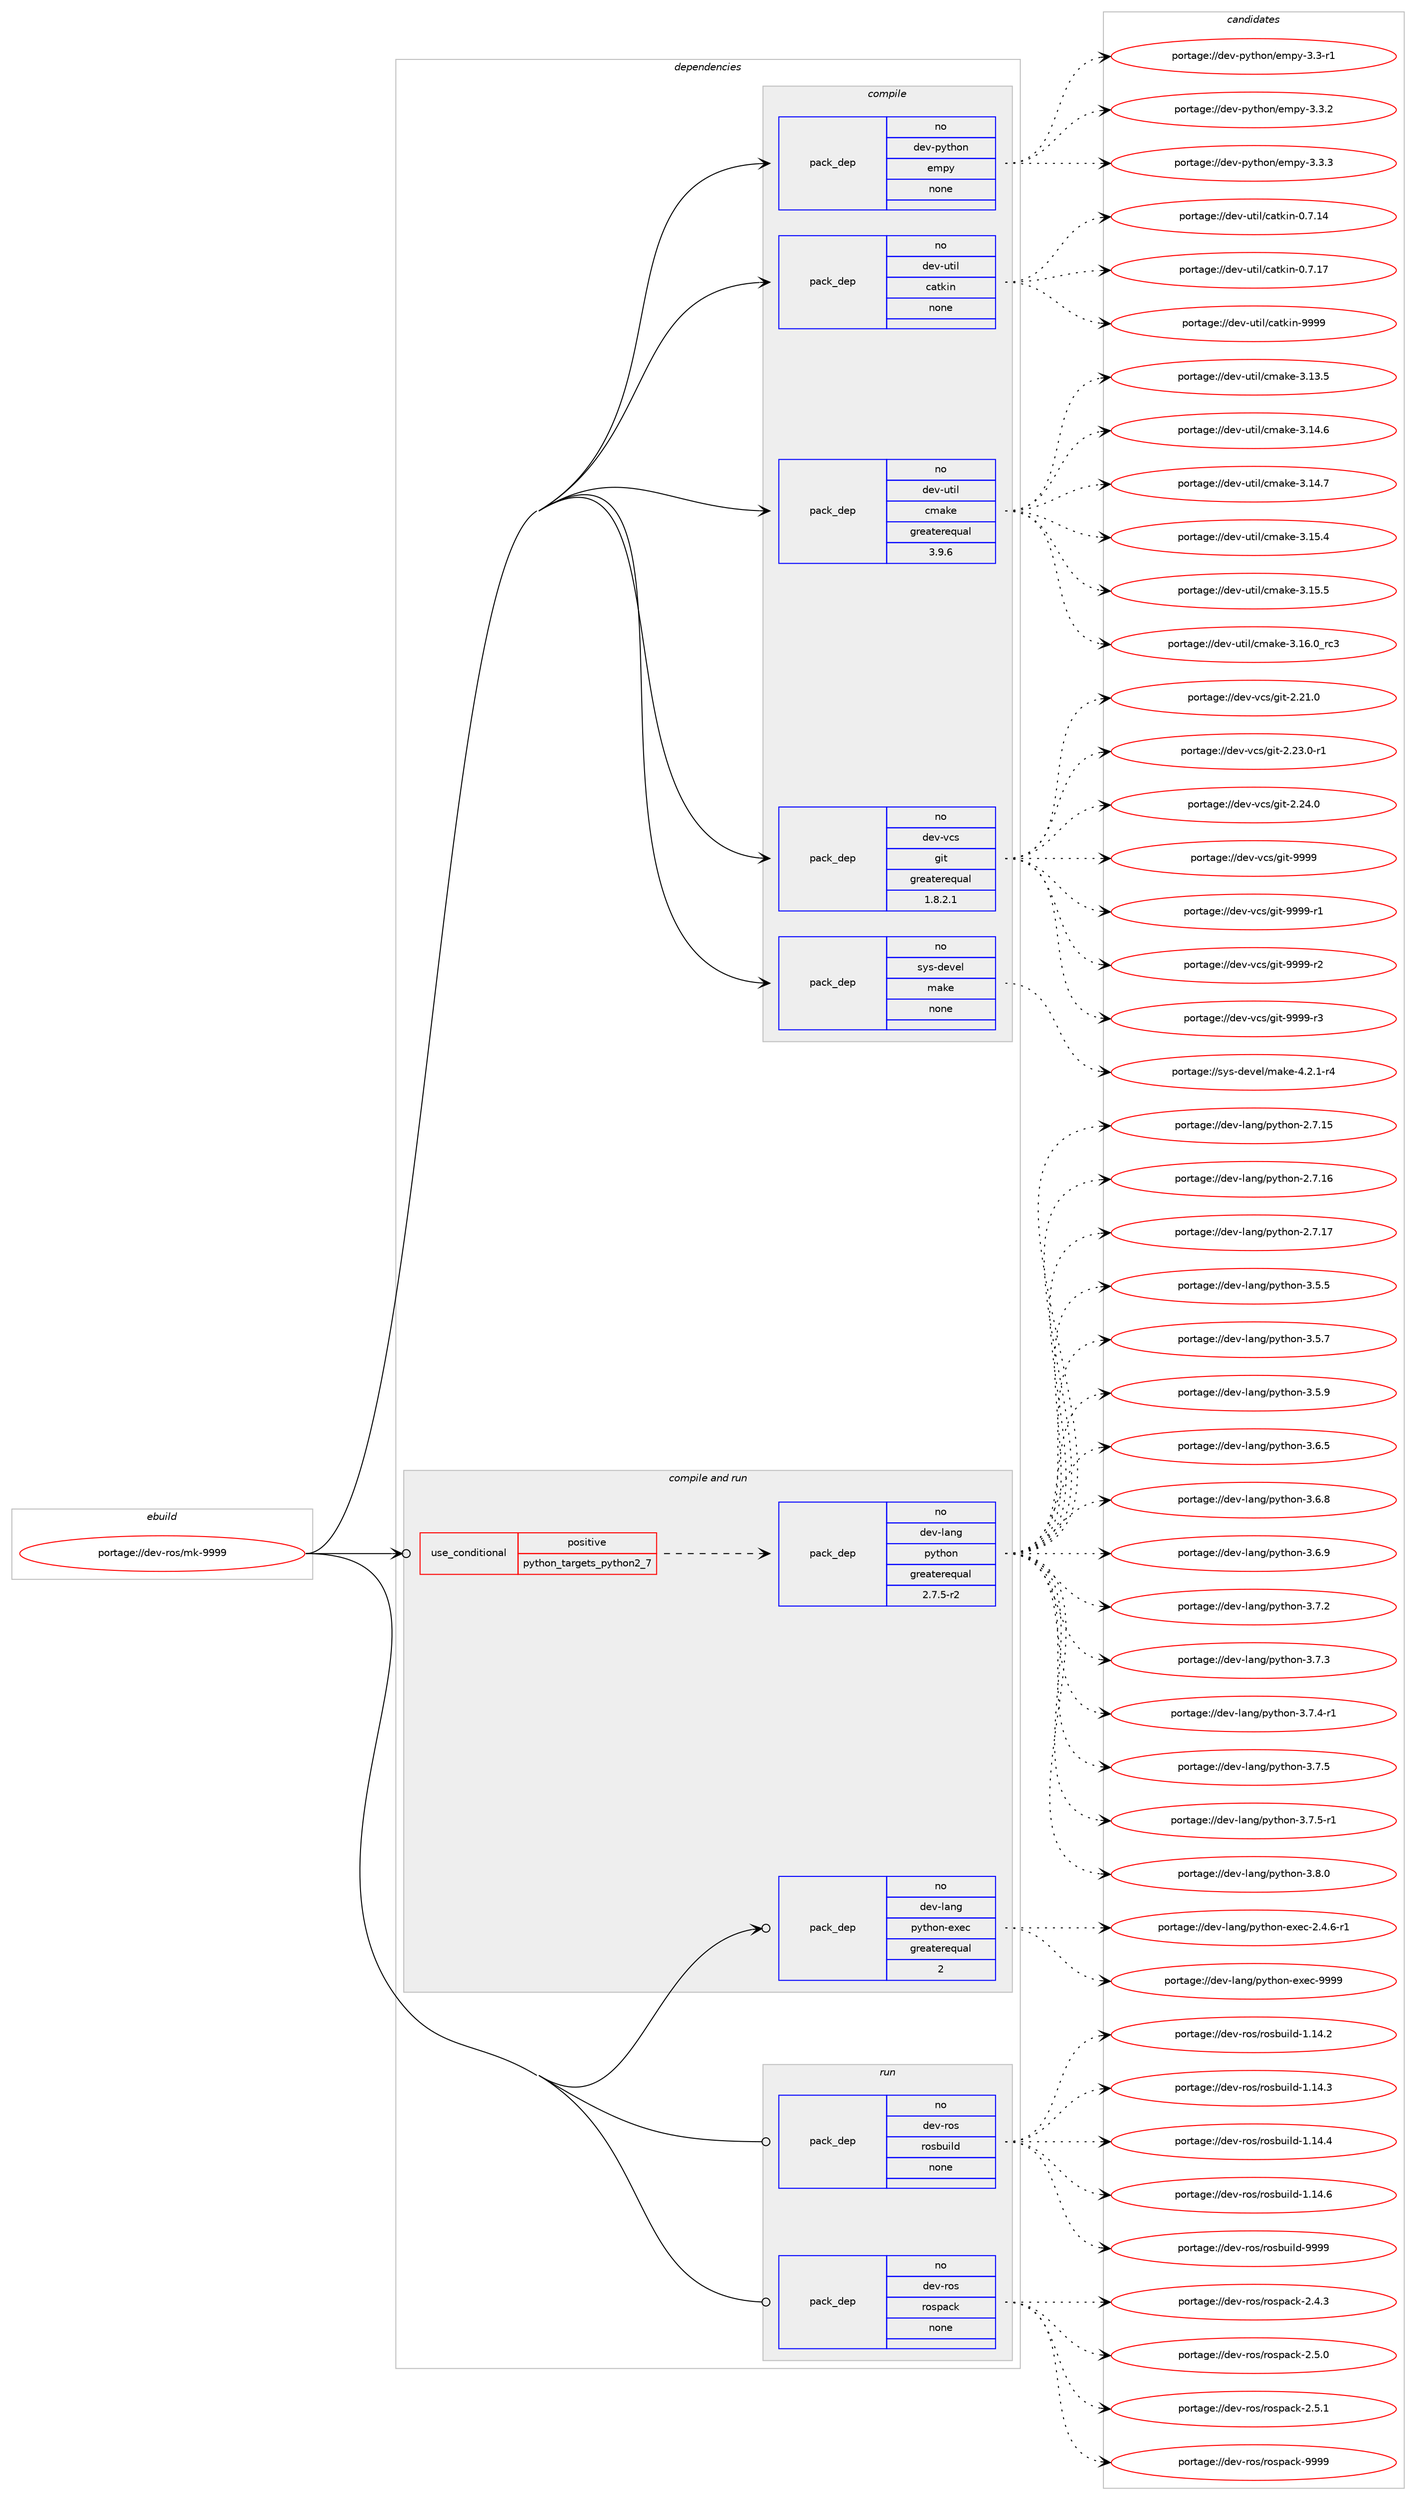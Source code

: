 digraph prolog {

# *************
# Graph options
# *************

newrank=true;
concentrate=true;
compound=true;
graph [rankdir=LR,fontname=Helvetica,fontsize=10,ranksep=1.5];#, ranksep=2.5, nodesep=0.2];
edge  [arrowhead=vee];
node  [fontname=Helvetica,fontsize=10];

# **********
# The ebuild
# **********

subgraph cluster_leftcol {
color=gray;
rank=same;
label=<<i>ebuild</i>>;
id [label="portage://dev-ros/mk-9999", color=red, width=4, href="../dev-ros/mk-9999.svg"];
}

# ****************
# The dependencies
# ****************

subgraph cluster_midcol {
color=gray;
label=<<i>dependencies</i>>;
subgraph cluster_compile {
fillcolor="#eeeeee";
style=filled;
label=<<i>compile</i>>;
subgraph pack144590 {
dependency191118 [label=<<TABLE BORDER="0" CELLBORDER="1" CELLSPACING="0" CELLPADDING="4" WIDTH="220"><TR><TD ROWSPAN="6" CELLPADDING="30">pack_dep</TD></TR><TR><TD WIDTH="110">no</TD></TR><TR><TD>dev-python</TD></TR><TR><TD>empy</TD></TR><TR><TD>none</TD></TR><TR><TD></TD></TR></TABLE>>, shape=none, color=blue];
}
id:e -> dependency191118:w [weight=20,style="solid",arrowhead="vee"];
subgraph pack144591 {
dependency191119 [label=<<TABLE BORDER="0" CELLBORDER="1" CELLSPACING="0" CELLPADDING="4" WIDTH="220"><TR><TD ROWSPAN="6" CELLPADDING="30">pack_dep</TD></TR><TR><TD WIDTH="110">no</TD></TR><TR><TD>dev-util</TD></TR><TR><TD>catkin</TD></TR><TR><TD>none</TD></TR><TR><TD></TD></TR></TABLE>>, shape=none, color=blue];
}
id:e -> dependency191119:w [weight=20,style="solid",arrowhead="vee"];
subgraph pack144592 {
dependency191120 [label=<<TABLE BORDER="0" CELLBORDER="1" CELLSPACING="0" CELLPADDING="4" WIDTH="220"><TR><TD ROWSPAN="6" CELLPADDING="30">pack_dep</TD></TR><TR><TD WIDTH="110">no</TD></TR><TR><TD>dev-util</TD></TR><TR><TD>cmake</TD></TR><TR><TD>greaterequal</TD></TR><TR><TD>3.9.6</TD></TR></TABLE>>, shape=none, color=blue];
}
id:e -> dependency191120:w [weight=20,style="solid",arrowhead="vee"];
subgraph pack144593 {
dependency191121 [label=<<TABLE BORDER="0" CELLBORDER="1" CELLSPACING="0" CELLPADDING="4" WIDTH="220"><TR><TD ROWSPAN="6" CELLPADDING="30">pack_dep</TD></TR><TR><TD WIDTH="110">no</TD></TR><TR><TD>dev-vcs</TD></TR><TR><TD>git</TD></TR><TR><TD>greaterequal</TD></TR><TR><TD>1.8.2.1</TD></TR></TABLE>>, shape=none, color=blue];
}
id:e -> dependency191121:w [weight=20,style="solid",arrowhead="vee"];
subgraph pack144594 {
dependency191122 [label=<<TABLE BORDER="0" CELLBORDER="1" CELLSPACING="0" CELLPADDING="4" WIDTH="220"><TR><TD ROWSPAN="6" CELLPADDING="30">pack_dep</TD></TR><TR><TD WIDTH="110">no</TD></TR><TR><TD>sys-devel</TD></TR><TR><TD>make</TD></TR><TR><TD>none</TD></TR><TR><TD></TD></TR></TABLE>>, shape=none, color=blue];
}
id:e -> dependency191122:w [weight=20,style="solid",arrowhead="vee"];
}
subgraph cluster_compileandrun {
fillcolor="#eeeeee";
style=filled;
label=<<i>compile and run</i>>;
subgraph cond43100 {
dependency191123 [label=<<TABLE BORDER="0" CELLBORDER="1" CELLSPACING="0" CELLPADDING="4"><TR><TD ROWSPAN="3" CELLPADDING="10">use_conditional</TD></TR><TR><TD>positive</TD></TR><TR><TD>python_targets_python2_7</TD></TR></TABLE>>, shape=none, color=red];
subgraph pack144595 {
dependency191124 [label=<<TABLE BORDER="0" CELLBORDER="1" CELLSPACING="0" CELLPADDING="4" WIDTH="220"><TR><TD ROWSPAN="6" CELLPADDING="30">pack_dep</TD></TR><TR><TD WIDTH="110">no</TD></TR><TR><TD>dev-lang</TD></TR><TR><TD>python</TD></TR><TR><TD>greaterequal</TD></TR><TR><TD>2.7.5-r2</TD></TR></TABLE>>, shape=none, color=blue];
}
dependency191123:e -> dependency191124:w [weight=20,style="dashed",arrowhead="vee"];
}
id:e -> dependency191123:w [weight=20,style="solid",arrowhead="odotvee"];
subgraph pack144596 {
dependency191125 [label=<<TABLE BORDER="0" CELLBORDER="1" CELLSPACING="0" CELLPADDING="4" WIDTH="220"><TR><TD ROWSPAN="6" CELLPADDING="30">pack_dep</TD></TR><TR><TD WIDTH="110">no</TD></TR><TR><TD>dev-lang</TD></TR><TR><TD>python-exec</TD></TR><TR><TD>greaterequal</TD></TR><TR><TD>2</TD></TR></TABLE>>, shape=none, color=blue];
}
id:e -> dependency191125:w [weight=20,style="solid",arrowhead="odotvee"];
}
subgraph cluster_run {
fillcolor="#eeeeee";
style=filled;
label=<<i>run</i>>;
subgraph pack144597 {
dependency191126 [label=<<TABLE BORDER="0" CELLBORDER="1" CELLSPACING="0" CELLPADDING="4" WIDTH="220"><TR><TD ROWSPAN="6" CELLPADDING="30">pack_dep</TD></TR><TR><TD WIDTH="110">no</TD></TR><TR><TD>dev-ros</TD></TR><TR><TD>rosbuild</TD></TR><TR><TD>none</TD></TR><TR><TD></TD></TR></TABLE>>, shape=none, color=blue];
}
id:e -> dependency191126:w [weight=20,style="solid",arrowhead="odot"];
subgraph pack144598 {
dependency191127 [label=<<TABLE BORDER="0" CELLBORDER="1" CELLSPACING="0" CELLPADDING="4" WIDTH="220"><TR><TD ROWSPAN="6" CELLPADDING="30">pack_dep</TD></TR><TR><TD WIDTH="110">no</TD></TR><TR><TD>dev-ros</TD></TR><TR><TD>rospack</TD></TR><TR><TD>none</TD></TR><TR><TD></TD></TR></TABLE>>, shape=none, color=blue];
}
id:e -> dependency191127:w [weight=20,style="solid",arrowhead="odot"];
}
}

# **************
# The candidates
# **************

subgraph cluster_choices {
rank=same;
color=gray;
label=<<i>candidates</i>>;

subgraph choice144590 {
color=black;
nodesep=1;
choiceportage1001011184511212111610411111047101109112121455146514511449 [label="portage://dev-python/empy-3.3-r1", color=red, width=4,href="../dev-python/empy-3.3-r1.svg"];
choiceportage1001011184511212111610411111047101109112121455146514650 [label="portage://dev-python/empy-3.3.2", color=red, width=4,href="../dev-python/empy-3.3.2.svg"];
choiceportage1001011184511212111610411111047101109112121455146514651 [label="portage://dev-python/empy-3.3.3", color=red, width=4,href="../dev-python/empy-3.3.3.svg"];
dependency191118:e -> choiceportage1001011184511212111610411111047101109112121455146514511449:w [style=dotted,weight="100"];
dependency191118:e -> choiceportage1001011184511212111610411111047101109112121455146514650:w [style=dotted,weight="100"];
dependency191118:e -> choiceportage1001011184511212111610411111047101109112121455146514651:w [style=dotted,weight="100"];
}
subgraph choice144591 {
color=black;
nodesep=1;
choiceportage1001011184511711610510847999711610710511045484655464952 [label="portage://dev-util/catkin-0.7.14", color=red, width=4,href="../dev-util/catkin-0.7.14.svg"];
choiceportage1001011184511711610510847999711610710511045484655464955 [label="portage://dev-util/catkin-0.7.17", color=red, width=4,href="../dev-util/catkin-0.7.17.svg"];
choiceportage100101118451171161051084799971161071051104557575757 [label="portage://dev-util/catkin-9999", color=red, width=4,href="../dev-util/catkin-9999.svg"];
dependency191119:e -> choiceportage1001011184511711610510847999711610710511045484655464952:w [style=dotted,weight="100"];
dependency191119:e -> choiceportage1001011184511711610510847999711610710511045484655464955:w [style=dotted,weight="100"];
dependency191119:e -> choiceportage100101118451171161051084799971161071051104557575757:w [style=dotted,weight="100"];
}
subgraph choice144592 {
color=black;
nodesep=1;
choiceportage1001011184511711610510847991099710710145514649514653 [label="portage://dev-util/cmake-3.13.5", color=red, width=4,href="../dev-util/cmake-3.13.5.svg"];
choiceportage1001011184511711610510847991099710710145514649524654 [label="portage://dev-util/cmake-3.14.6", color=red, width=4,href="../dev-util/cmake-3.14.6.svg"];
choiceportage1001011184511711610510847991099710710145514649524655 [label="portage://dev-util/cmake-3.14.7", color=red, width=4,href="../dev-util/cmake-3.14.7.svg"];
choiceportage1001011184511711610510847991099710710145514649534652 [label="portage://dev-util/cmake-3.15.4", color=red, width=4,href="../dev-util/cmake-3.15.4.svg"];
choiceportage1001011184511711610510847991099710710145514649534653 [label="portage://dev-util/cmake-3.15.5", color=red, width=4,href="../dev-util/cmake-3.15.5.svg"];
choiceportage1001011184511711610510847991099710710145514649544648951149951 [label="portage://dev-util/cmake-3.16.0_rc3", color=red, width=4,href="../dev-util/cmake-3.16.0_rc3.svg"];
dependency191120:e -> choiceportage1001011184511711610510847991099710710145514649514653:w [style=dotted,weight="100"];
dependency191120:e -> choiceportage1001011184511711610510847991099710710145514649524654:w [style=dotted,weight="100"];
dependency191120:e -> choiceportage1001011184511711610510847991099710710145514649524655:w [style=dotted,weight="100"];
dependency191120:e -> choiceportage1001011184511711610510847991099710710145514649534652:w [style=dotted,weight="100"];
dependency191120:e -> choiceportage1001011184511711610510847991099710710145514649534653:w [style=dotted,weight="100"];
dependency191120:e -> choiceportage1001011184511711610510847991099710710145514649544648951149951:w [style=dotted,weight="100"];
}
subgraph choice144593 {
color=black;
nodesep=1;
choiceportage10010111845118991154710310511645504650494648 [label="portage://dev-vcs/git-2.21.0", color=red, width=4,href="../dev-vcs/git-2.21.0.svg"];
choiceportage100101118451189911547103105116455046505146484511449 [label="portage://dev-vcs/git-2.23.0-r1", color=red, width=4,href="../dev-vcs/git-2.23.0-r1.svg"];
choiceportage10010111845118991154710310511645504650524648 [label="portage://dev-vcs/git-2.24.0", color=red, width=4,href="../dev-vcs/git-2.24.0.svg"];
choiceportage1001011184511899115471031051164557575757 [label="portage://dev-vcs/git-9999", color=red, width=4,href="../dev-vcs/git-9999.svg"];
choiceportage10010111845118991154710310511645575757574511449 [label="portage://dev-vcs/git-9999-r1", color=red, width=4,href="../dev-vcs/git-9999-r1.svg"];
choiceportage10010111845118991154710310511645575757574511450 [label="portage://dev-vcs/git-9999-r2", color=red, width=4,href="../dev-vcs/git-9999-r2.svg"];
choiceportage10010111845118991154710310511645575757574511451 [label="portage://dev-vcs/git-9999-r3", color=red, width=4,href="../dev-vcs/git-9999-r3.svg"];
dependency191121:e -> choiceportage10010111845118991154710310511645504650494648:w [style=dotted,weight="100"];
dependency191121:e -> choiceportage100101118451189911547103105116455046505146484511449:w [style=dotted,weight="100"];
dependency191121:e -> choiceportage10010111845118991154710310511645504650524648:w [style=dotted,weight="100"];
dependency191121:e -> choiceportage1001011184511899115471031051164557575757:w [style=dotted,weight="100"];
dependency191121:e -> choiceportage10010111845118991154710310511645575757574511449:w [style=dotted,weight="100"];
dependency191121:e -> choiceportage10010111845118991154710310511645575757574511450:w [style=dotted,weight="100"];
dependency191121:e -> choiceportage10010111845118991154710310511645575757574511451:w [style=dotted,weight="100"];
}
subgraph choice144594 {
color=black;
nodesep=1;
choiceportage1151211154510010111810110847109971071014552465046494511452 [label="portage://sys-devel/make-4.2.1-r4", color=red, width=4,href="../sys-devel/make-4.2.1-r4.svg"];
dependency191122:e -> choiceportage1151211154510010111810110847109971071014552465046494511452:w [style=dotted,weight="100"];
}
subgraph choice144595 {
color=black;
nodesep=1;
choiceportage10010111845108971101034711212111610411111045504655464953 [label="portage://dev-lang/python-2.7.15", color=red, width=4,href="../dev-lang/python-2.7.15.svg"];
choiceportage10010111845108971101034711212111610411111045504655464954 [label="portage://dev-lang/python-2.7.16", color=red, width=4,href="../dev-lang/python-2.7.16.svg"];
choiceportage10010111845108971101034711212111610411111045504655464955 [label="portage://dev-lang/python-2.7.17", color=red, width=4,href="../dev-lang/python-2.7.17.svg"];
choiceportage100101118451089711010347112121116104111110455146534653 [label="portage://dev-lang/python-3.5.5", color=red, width=4,href="../dev-lang/python-3.5.5.svg"];
choiceportage100101118451089711010347112121116104111110455146534655 [label="portage://dev-lang/python-3.5.7", color=red, width=4,href="../dev-lang/python-3.5.7.svg"];
choiceportage100101118451089711010347112121116104111110455146534657 [label="portage://dev-lang/python-3.5.9", color=red, width=4,href="../dev-lang/python-3.5.9.svg"];
choiceportage100101118451089711010347112121116104111110455146544653 [label="portage://dev-lang/python-3.6.5", color=red, width=4,href="../dev-lang/python-3.6.5.svg"];
choiceportage100101118451089711010347112121116104111110455146544656 [label="portage://dev-lang/python-3.6.8", color=red, width=4,href="../dev-lang/python-3.6.8.svg"];
choiceportage100101118451089711010347112121116104111110455146544657 [label="portage://dev-lang/python-3.6.9", color=red, width=4,href="../dev-lang/python-3.6.9.svg"];
choiceportage100101118451089711010347112121116104111110455146554650 [label="portage://dev-lang/python-3.7.2", color=red, width=4,href="../dev-lang/python-3.7.2.svg"];
choiceportage100101118451089711010347112121116104111110455146554651 [label="portage://dev-lang/python-3.7.3", color=red, width=4,href="../dev-lang/python-3.7.3.svg"];
choiceportage1001011184510897110103471121211161041111104551465546524511449 [label="portage://dev-lang/python-3.7.4-r1", color=red, width=4,href="../dev-lang/python-3.7.4-r1.svg"];
choiceportage100101118451089711010347112121116104111110455146554653 [label="portage://dev-lang/python-3.7.5", color=red, width=4,href="../dev-lang/python-3.7.5.svg"];
choiceportage1001011184510897110103471121211161041111104551465546534511449 [label="portage://dev-lang/python-3.7.5-r1", color=red, width=4,href="../dev-lang/python-3.7.5-r1.svg"];
choiceportage100101118451089711010347112121116104111110455146564648 [label="portage://dev-lang/python-3.8.0", color=red, width=4,href="../dev-lang/python-3.8.0.svg"];
dependency191124:e -> choiceportage10010111845108971101034711212111610411111045504655464953:w [style=dotted,weight="100"];
dependency191124:e -> choiceportage10010111845108971101034711212111610411111045504655464954:w [style=dotted,weight="100"];
dependency191124:e -> choiceportage10010111845108971101034711212111610411111045504655464955:w [style=dotted,weight="100"];
dependency191124:e -> choiceportage100101118451089711010347112121116104111110455146534653:w [style=dotted,weight="100"];
dependency191124:e -> choiceportage100101118451089711010347112121116104111110455146534655:w [style=dotted,weight="100"];
dependency191124:e -> choiceportage100101118451089711010347112121116104111110455146534657:w [style=dotted,weight="100"];
dependency191124:e -> choiceportage100101118451089711010347112121116104111110455146544653:w [style=dotted,weight="100"];
dependency191124:e -> choiceportage100101118451089711010347112121116104111110455146544656:w [style=dotted,weight="100"];
dependency191124:e -> choiceportage100101118451089711010347112121116104111110455146544657:w [style=dotted,weight="100"];
dependency191124:e -> choiceportage100101118451089711010347112121116104111110455146554650:w [style=dotted,weight="100"];
dependency191124:e -> choiceportage100101118451089711010347112121116104111110455146554651:w [style=dotted,weight="100"];
dependency191124:e -> choiceportage1001011184510897110103471121211161041111104551465546524511449:w [style=dotted,weight="100"];
dependency191124:e -> choiceportage100101118451089711010347112121116104111110455146554653:w [style=dotted,weight="100"];
dependency191124:e -> choiceportage1001011184510897110103471121211161041111104551465546534511449:w [style=dotted,weight="100"];
dependency191124:e -> choiceportage100101118451089711010347112121116104111110455146564648:w [style=dotted,weight="100"];
}
subgraph choice144596 {
color=black;
nodesep=1;
choiceportage10010111845108971101034711212111610411111045101120101994550465246544511449 [label="portage://dev-lang/python-exec-2.4.6-r1", color=red, width=4,href="../dev-lang/python-exec-2.4.6-r1.svg"];
choiceportage10010111845108971101034711212111610411111045101120101994557575757 [label="portage://dev-lang/python-exec-9999", color=red, width=4,href="../dev-lang/python-exec-9999.svg"];
dependency191125:e -> choiceportage10010111845108971101034711212111610411111045101120101994550465246544511449:w [style=dotted,weight="100"];
dependency191125:e -> choiceportage10010111845108971101034711212111610411111045101120101994557575757:w [style=dotted,weight="100"];
}
subgraph choice144597 {
color=black;
nodesep=1;
choiceportage10010111845114111115471141111159811710510810045494649524650 [label="portage://dev-ros/rosbuild-1.14.2", color=red, width=4,href="../dev-ros/rosbuild-1.14.2.svg"];
choiceportage10010111845114111115471141111159811710510810045494649524651 [label="portage://dev-ros/rosbuild-1.14.3", color=red, width=4,href="../dev-ros/rosbuild-1.14.3.svg"];
choiceportage10010111845114111115471141111159811710510810045494649524652 [label="portage://dev-ros/rosbuild-1.14.4", color=red, width=4,href="../dev-ros/rosbuild-1.14.4.svg"];
choiceportage10010111845114111115471141111159811710510810045494649524654 [label="portage://dev-ros/rosbuild-1.14.6", color=red, width=4,href="../dev-ros/rosbuild-1.14.6.svg"];
choiceportage1001011184511411111547114111115981171051081004557575757 [label="portage://dev-ros/rosbuild-9999", color=red, width=4,href="../dev-ros/rosbuild-9999.svg"];
dependency191126:e -> choiceportage10010111845114111115471141111159811710510810045494649524650:w [style=dotted,weight="100"];
dependency191126:e -> choiceportage10010111845114111115471141111159811710510810045494649524651:w [style=dotted,weight="100"];
dependency191126:e -> choiceportage10010111845114111115471141111159811710510810045494649524652:w [style=dotted,weight="100"];
dependency191126:e -> choiceportage10010111845114111115471141111159811710510810045494649524654:w [style=dotted,weight="100"];
dependency191126:e -> choiceportage1001011184511411111547114111115981171051081004557575757:w [style=dotted,weight="100"];
}
subgraph choice144598 {
color=black;
nodesep=1;
choiceportage10010111845114111115471141111151129799107455046524651 [label="portage://dev-ros/rospack-2.4.3", color=red, width=4,href="../dev-ros/rospack-2.4.3.svg"];
choiceportage10010111845114111115471141111151129799107455046534648 [label="portage://dev-ros/rospack-2.5.0", color=red, width=4,href="../dev-ros/rospack-2.5.0.svg"];
choiceportage10010111845114111115471141111151129799107455046534649 [label="portage://dev-ros/rospack-2.5.1", color=red, width=4,href="../dev-ros/rospack-2.5.1.svg"];
choiceportage100101118451141111154711411111511297991074557575757 [label="portage://dev-ros/rospack-9999", color=red, width=4,href="../dev-ros/rospack-9999.svg"];
dependency191127:e -> choiceportage10010111845114111115471141111151129799107455046524651:w [style=dotted,weight="100"];
dependency191127:e -> choiceportage10010111845114111115471141111151129799107455046534648:w [style=dotted,weight="100"];
dependency191127:e -> choiceportage10010111845114111115471141111151129799107455046534649:w [style=dotted,weight="100"];
dependency191127:e -> choiceportage100101118451141111154711411111511297991074557575757:w [style=dotted,weight="100"];
}
}

}
